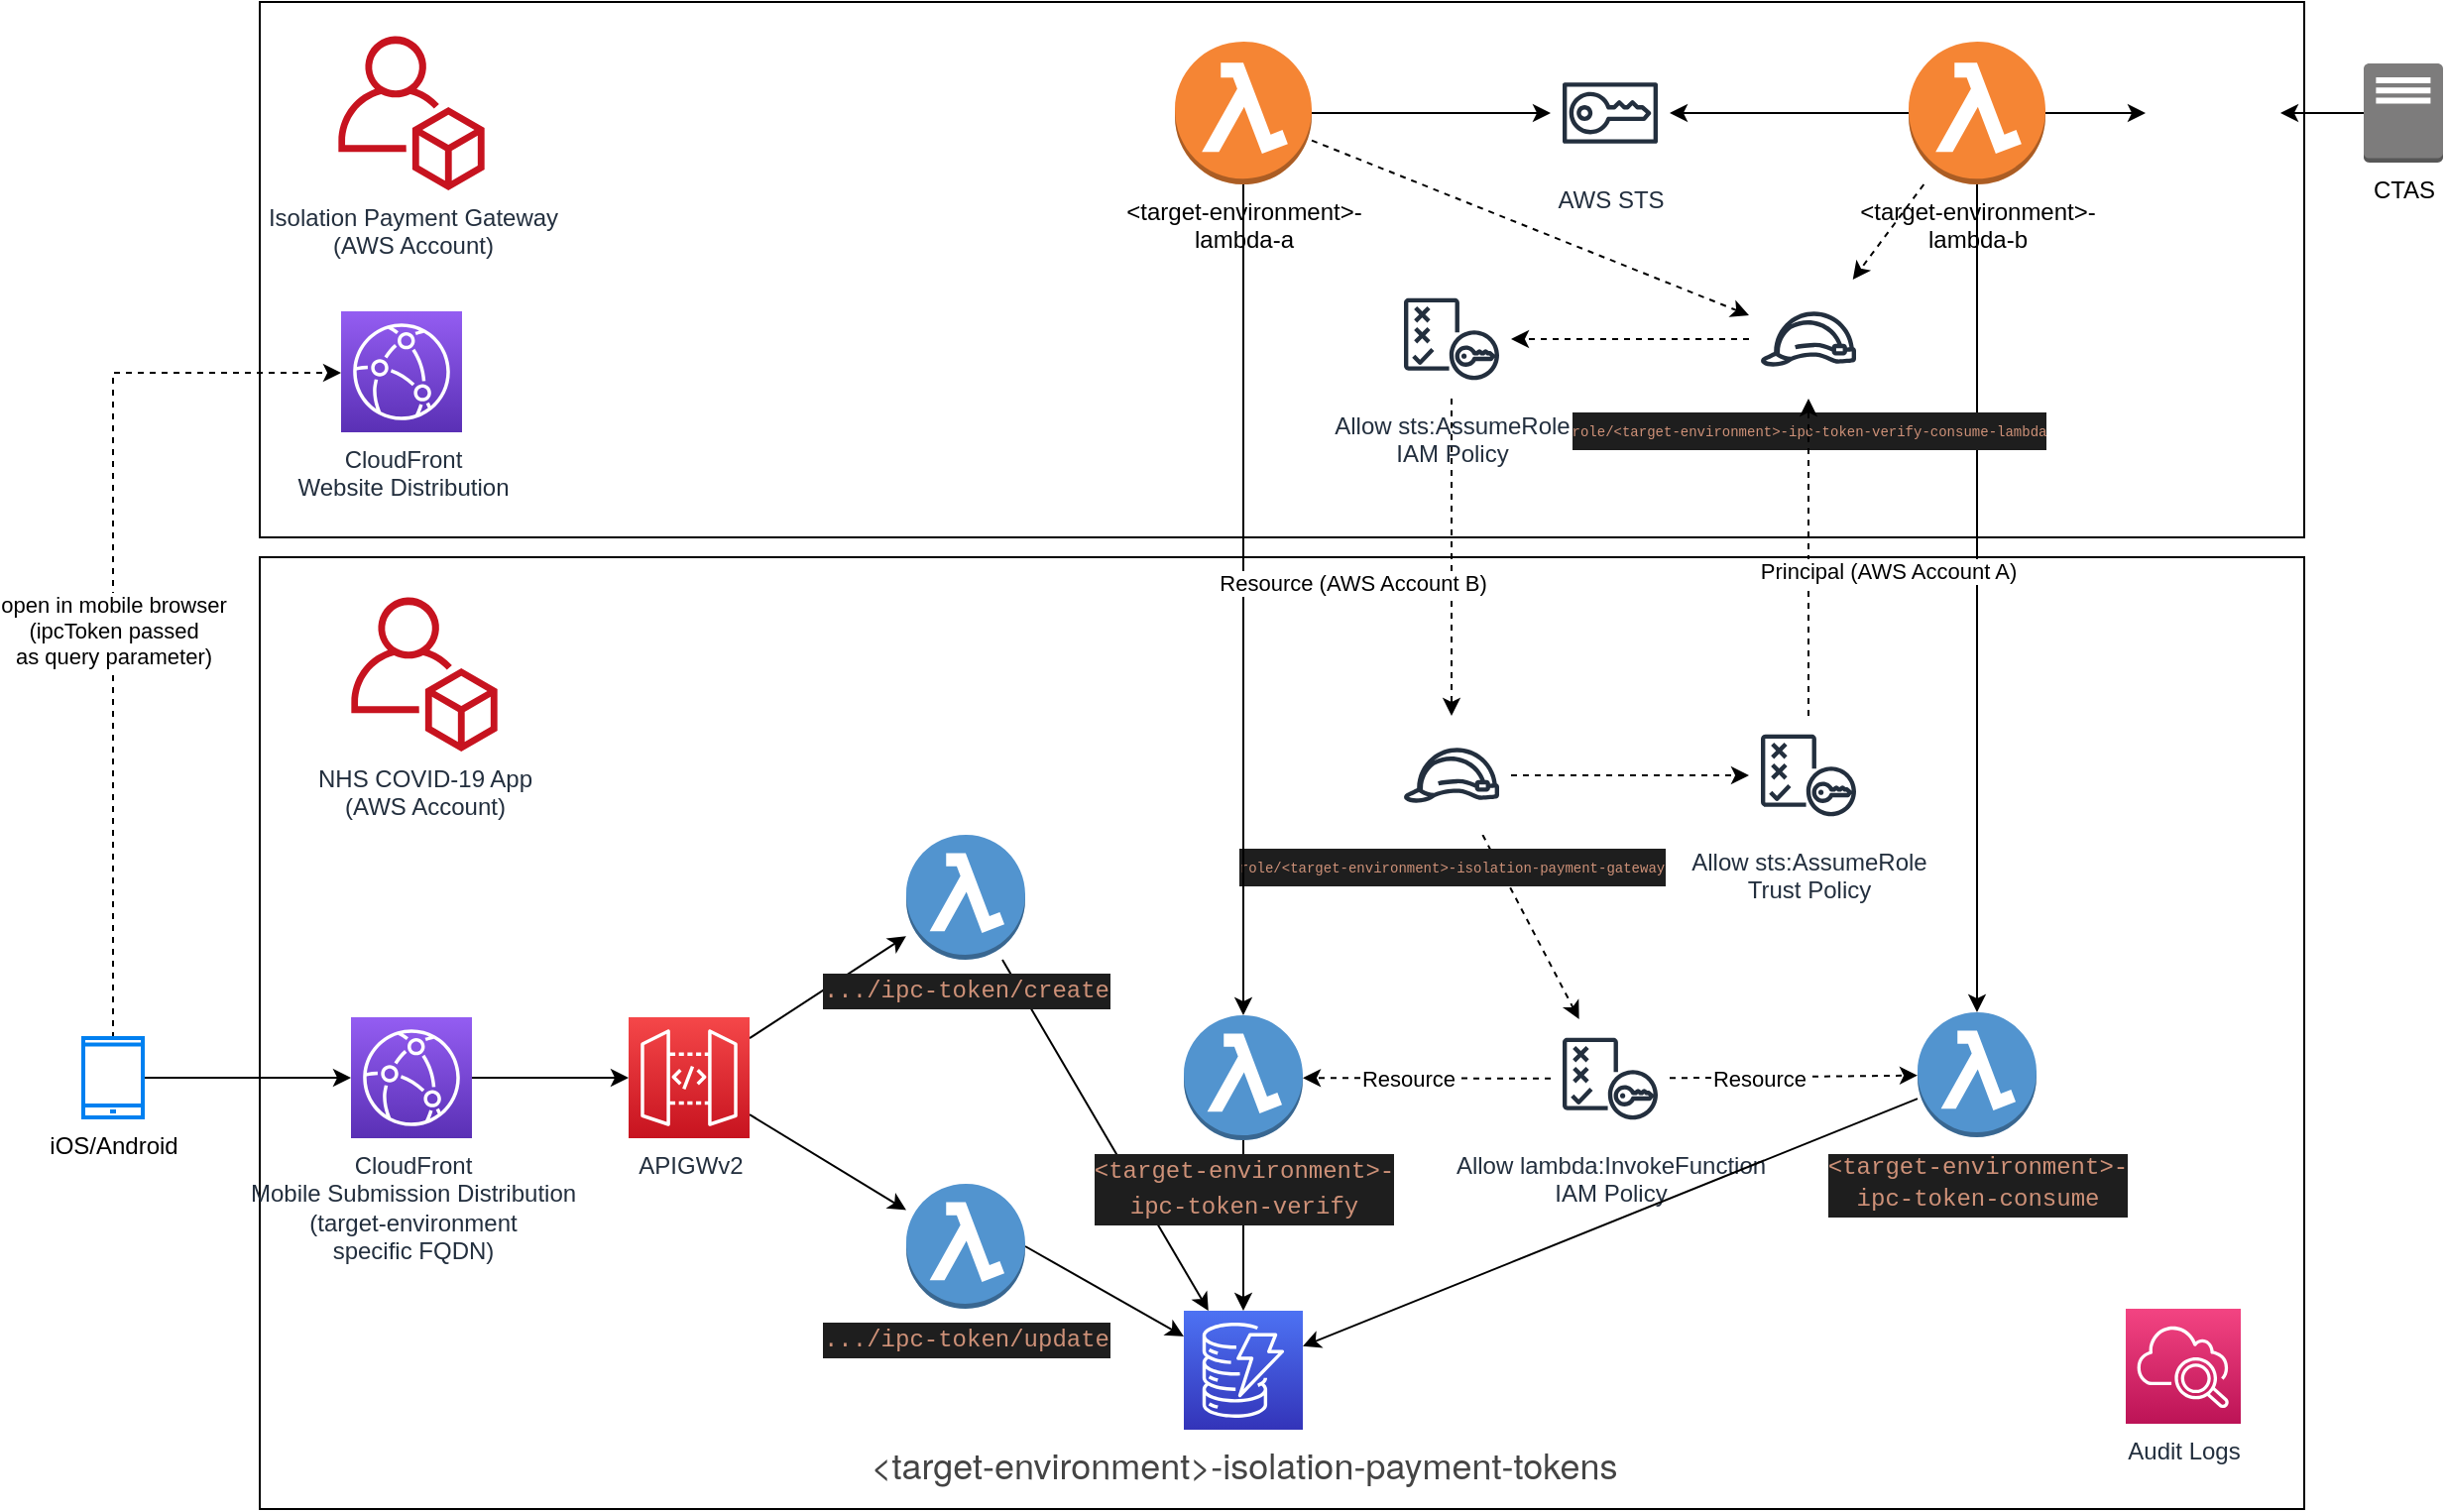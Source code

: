 <mxfile version="13.9.9" type="device"><diagram id="rtps9p1ONk_gTZDP592s" name="Page-1"><mxGraphModel dx="2066" dy="1161" grid="1" gridSize="10" guides="1" tooltips="1" connect="1" arrows="1" fold="1" page="1" pageScale="1" pageWidth="1169" pageHeight="827" math="0" shadow="0"><root><mxCell id="0"/><mxCell id="1" parent="0"/><mxCell id="8e_N3dY7H0A2S_7NYl0V-35" value="" style="rounded=0;whiteSpace=wrap;html=1;" parent="1" vertex="1"><mxGeometry x="139" y="314" width="1031" height="480" as="geometry"/></mxCell><mxCell id="8e_N3dY7H0A2S_7NYl0V-2" value="Allow&amp;nbsp;lambda:InvokeFunction&lt;br&gt;IAM Policy" style="outlineConnect=0;fontColor=#232F3E;gradientColor=none;strokeColor=#232F3E;fillColor=#ffffff;dashed=0;verticalLabelPosition=bottom;verticalAlign=top;align=center;html=1;fontSize=12;fontStyle=0;aspect=fixed;shape=mxgraph.aws4.resourceIcon;resIcon=mxgraph.aws4.policy;" parent="1" vertex="1"><mxGeometry x="790" y="547" width="60" height="60" as="geometry"/></mxCell><mxCell id="8e_N3dY7H0A2S_7NYl0V-34" value="" style="rounded=0;whiteSpace=wrap;html=1;" parent="1" vertex="1"><mxGeometry x="139" y="34" width="1031" height="270" as="geometry"/></mxCell><mxCell id="8e_N3dY7H0A2S_7NYl0V-20" style="edgeStyle=none;rounded=0;orthogonalLoop=1;jettySize=auto;html=1;dashed=1;" parent="1" source="8e_N3dY7H0A2S_7NYl0V-2" target="8e_N3dY7H0A2S_7NYl0V-5" edge="1"><mxGeometry relative="1" as="geometry"/></mxCell><mxCell id="8e_N3dY7H0A2S_7NYl0V-59" value="Resource" style="edgeLabel;html=1;align=center;verticalAlign=middle;resizable=0;points=[];" parent="8e_N3dY7H0A2S_7NYl0V-20" vertex="1" connectable="0"><mxGeometry x="-0.29" y="-1" relative="1" as="geometry"><mxPoint as="offset"/></mxGeometry></mxCell><mxCell id="8e_N3dY7H0A2S_7NYl0V-21" style="edgeStyle=none;rounded=0;orthogonalLoop=1;jettySize=auto;html=1;dashed=1;" parent="1" source="8e_N3dY7H0A2S_7NYl0V-2" target="8e_N3dY7H0A2S_7NYl0V-4" edge="1"><mxGeometry relative="1" as="geometry"/></mxCell><mxCell id="8e_N3dY7H0A2S_7NYl0V-58" value="Resource" style="edgeLabel;html=1;align=center;verticalAlign=middle;resizable=0;points=[];" parent="8e_N3dY7H0A2S_7NYl0V-21" vertex="1" connectable="0"><mxGeometry x="0.156" relative="1" as="geometry"><mxPoint as="offset"/></mxGeometry></mxCell><mxCell id="8e_N3dY7H0A2S_7NYl0V-22" style="edgeStyle=none;rounded=0;orthogonalLoop=1;jettySize=auto;html=1;dashed=1;" parent="1" source="8e_N3dY7H0A2S_7NYl0V-3" target="8e_N3dY7H0A2S_7NYl0V-2" edge="1"><mxGeometry relative="1" as="geometry"/></mxCell><mxCell id="8e_N3dY7H0A2S_7NYl0V-55" style="edgeStyle=none;rounded=0;orthogonalLoop=1;jettySize=auto;html=1;dashed=1;" parent="1" source="8e_N3dY7H0A2S_7NYl0V-3" target="8e_N3dY7H0A2S_7NYl0V-54" edge="1"><mxGeometry relative="1" as="geometry"/></mxCell><mxCell id="8e_N3dY7H0A2S_7NYl0V-3" value="&lt;div style=&quot;color: rgb(212 , 212 , 212) ; background-color: rgb(30 , 30 , 30) ; font-family: &amp;#34;menlo&amp;#34; , &amp;#34;monaco&amp;#34; , &amp;#34;courier new&amp;#34; , monospace ; line-height: 18px&quot;&gt;&lt;span style=&quot;color: #ce9178&quot;&gt;&lt;font style=&quot;font-size: 7px&quot;&gt;role/&amp;lt;target-environment&amp;gt;-isolation-payment-gateway&lt;/font&gt;&lt;/span&gt;&lt;/div&gt;" style="outlineConnect=0;fontColor=#232F3E;gradientColor=none;strokeColor=#232F3E;fillColor=#ffffff;dashed=0;verticalLabelPosition=bottom;verticalAlign=top;align=center;html=1;fontSize=12;fontStyle=0;aspect=fixed;shape=mxgraph.aws4.resourceIcon;resIcon=mxgraph.aws4.role;" parent="1" vertex="1"><mxGeometry x="710" y="394" width="60" height="60" as="geometry"/></mxCell><mxCell id="8e_N3dY7H0A2S_7NYl0V-16" style="edgeStyle=none;rounded=0;orthogonalLoop=1;jettySize=auto;html=1;" parent="1" source="8e_N3dY7H0A2S_7NYl0V-4" target="8e_N3dY7H0A2S_7NYl0V-14" edge="1"><mxGeometry relative="1" as="geometry"/></mxCell><mxCell id="8e_N3dY7H0A2S_7NYl0V-17" style="edgeStyle=none;rounded=0;orthogonalLoop=1;jettySize=auto;html=1;" parent="1" source="8e_N3dY7H0A2S_7NYl0V-5" target="8e_N3dY7H0A2S_7NYl0V-14" edge="1"><mxGeometry relative="1" as="geometry"/></mxCell><mxCell id="8e_N3dY7H0A2S_7NYl0V-5" value="&lt;span style=&quot;color: rgb(206 , 145 , 120) ; font-family: &amp;#34;menlo&amp;#34; , &amp;#34;monaco&amp;#34; , &amp;#34;courier new&amp;#34; , monospace ; background-color: rgb(30 , 30 , 30)&quot;&gt;&amp;lt;target-environment&amp;gt;-&lt;/span&gt;&lt;div style=&quot;color: rgb(212 , 212 , 212) ; background-color: rgb(30 , 30 , 30) ; font-family: &amp;#34;menlo&amp;#34; , &amp;#34;monaco&amp;#34; , &amp;#34;courier new&amp;#34; , monospace ; line-height: 18px&quot;&gt;&lt;span style=&quot;color: #ce9178&quot;&gt;ipc-token-consume&lt;/span&gt;&lt;/div&gt;" style="outlineConnect=0;dashed=0;verticalLabelPosition=bottom;verticalAlign=top;align=center;html=1;shape=mxgraph.aws3.lambda_function;fillColor=#5294CF;gradientColor=none;" parent="1" vertex="1"><mxGeometry x="975" y="543.5" width="60" height="63" as="geometry"/></mxCell><mxCell id="8e_N3dY7H0A2S_7NYl0V-29" style="edgeStyle=none;rounded=0;orthogonalLoop=1;jettySize=auto;html=1;" parent="1" source="8e_N3dY7H0A2S_7NYl0V-6" target="8e_N3dY7H0A2S_7NYl0V-7" edge="1"><mxGeometry relative="1" as="geometry"/></mxCell><mxCell id="PTuPxkDtiH3rZg7_NhRp-2" style="rounded=0;orthogonalLoop=1;jettySize=auto;html=1;" edge="1" parent="1" source="8e_N3dY7H0A2S_7NYl0V-6" target="PTuPxkDtiH3rZg7_NhRp-1"><mxGeometry relative="1" as="geometry"/></mxCell><mxCell id="8e_N3dY7H0A2S_7NYl0V-6" value="APIGWv2" style="outlineConnect=0;fontColor=#232F3E;gradientColor=#F54749;gradientDirection=north;fillColor=#C7131F;strokeColor=#ffffff;dashed=0;verticalLabelPosition=bottom;verticalAlign=top;align=center;html=1;fontSize=12;fontStyle=0;aspect=fixed;shape=mxgraph.aws4.resourceIcon;resIcon=mxgraph.aws4.api_gateway;" parent="1" vertex="1"><mxGeometry x="325" y="546" width="61" height="61" as="geometry"/></mxCell><mxCell id="8e_N3dY7H0A2S_7NYl0V-15" style="rounded=0;orthogonalLoop=1;jettySize=auto;html=1;" parent="1" source="8e_N3dY7H0A2S_7NYl0V-7" target="8e_N3dY7H0A2S_7NYl0V-14" edge="1"><mxGeometry relative="1" as="geometry"/></mxCell><mxCell id="8e_N3dY7H0A2S_7NYl0V-7" value="&lt;div style=&quot;color: rgb(212 , 212 , 212) ; background-color: rgb(30 , 30 , 30) ; font-family: &amp;#34;menlo&amp;#34; , &amp;#34;monaco&amp;#34; , &amp;#34;courier new&amp;#34; , monospace ; line-height: 18px&quot;&gt;&lt;span style=&quot;color: rgb(206 , 145 , 120)&quot;&gt;.../ipc-token/create&lt;/span&gt;&lt;br&gt;&lt;/div&gt;" style="outlineConnect=0;dashed=0;verticalLabelPosition=bottom;verticalAlign=top;align=center;html=1;shape=mxgraph.aws3.lambda_function;fillColor=#5294CF;gradientColor=none;" parent="1" vertex="1"><mxGeometry x="465" y="454" width="60" height="63" as="geometry"/></mxCell><mxCell id="8e_N3dY7H0A2S_7NYl0V-28" style="edgeStyle=none;rounded=0;orthogonalLoop=1;jettySize=auto;html=1;" parent="1" source="8e_N3dY7H0A2S_7NYl0V-9" target="8e_N3dY7H0A2S_7NYl0V-6" edge="1"><mxGeometry relative="1" as="geometry"/></mxCell><mxCell id="8e_N3dY7H0A2S_7NYl0V-9" value="CloudFront&lt;br&gt;Mobile Submission Distribution&lt;br&gt;(target-environment&lt;br&gt;specific FQDN)" style="outlineConnect=0;fontColor=#232F3E;gradientColor=#945DF2;gradientDirection=north;fillColor=#5A30B5;strokeColor=#ffffff;dashed=0;verticalLabelPosition=bottom;verticalAlign=top;align=center;html=1;fontSize=12;fontStyle=0;aspect=fixed;shape=mxgraph.aws4.resourceIcon;resIcon=mxgraph.aws4.cloudfront;" parent="1" vertex="1"><mxGeometry x="185" y="546" width="61" height="61" as="geometry"/></mxCell><mxCell id="8e_N3dY7H0A2S_7NYl0V-19" style="edgeStyle=none;rounded=0;orthogonalLoop=1;jettySize=auto;html=1;" parent="1" source="8e_N3dY7H0A2S_7NYl0V-10" target="8e_N3dY7H0A2S_7NYl0V-5" edge="1"><mxGeometry relative="1" as="geometry"/></mxCell><mxCell id="8e_N3dY7H0A2S_7NYl0V-41" style="edgeStyle=none;rounded=0;orthogonalLoop=1;jettySize=auto;html=1;dashed=1;" parent="1" source="8e_N3dY7H0A2S_7NYl0V-10" target="8e_N3dY7H0A2S_7NYl0V-39" edge="1"><mxGeometry relative="1" as="geometry"/></mxCell><mxCell id="8e_N3dY7H0A2S_7NYl0V-66" style="edgeStyle=none;rounded=0;orthogonalLoop=1;jettySize=auto;html=1;" parent="1" source="8e_N3dY7H0A2S_7NYl0V-10" target="8e_N3dY7H0A2S_7NYl0V-64" edge="1"><mxGeometry relative="1" as="geometry"/></mxCell><mxCell id="PTuPxkDtiH3rZg7_NhRp-6" style="edgeStyle=none;rounded=0;orthogonalLoop=1;jettySize=auto;html=1;" edge="1" parent="1" source="8e_N3dY7H0A2S_7NYl0V-10" target="PTuPxkDtiH3rZg7_NhRp-4"><mxGeometry relative="1" as="geometry"/></mxCell><mxCell id="8e_N3dY7H0A2S_7NYl0V-10" value="&amp;lt;target-environment&amp;gt;-&lt;br&gt;lambda-b" style="outlineConnect=0;dashed=0;verticalLabelPosition=bottom;verticalAlign=top;align=center;html=1;shape=mxgraph.aws3.lambda_function;fillColor=#F58534;gradientColor=none;" parent="1" vertex="1"><mxGeometry x="970.5" y="54" width="69" height="72" as="geometry"/></mxCell><mxCell id="8e_N3dY7H0A2S_7NYl0V-18" style="edgeStyle=none;rounded=0;orthogonalLoop=1;jettySize=auto;html=1;" parent="1" source="8e_N3dY7H0A2S_7NYl0V-11" target="8e_N3dY7H0A2S_7NYl0V-4" edge="1"><mxGeometry relative="1" as="geometry"/></mxCell><mxCell id="8e_N3dY7H0A2S_7NYl0V-40" style="edgeStyle=none;rounded=0;orthogonalLoop=1;jettySize=auto;html=1;dashed=1;" parent="1" source="8e_N3dY7H0A2S_7NYl0V-11" target="8e_N3dY7H0A2S_7NYl0V-39" edge="1"><mxGeometry relative="1" as="geometry"/></mxCell><mxCell id="8e_N3dY7H0A2S_7NYl0V-65" style="edgeStyle=none;rounded=0;orthogonalLoop=1;jettySize=auto;html=1;" parent="1" source="8e_N3dY7H0A2S_7NYl0V-11" target="8e_N3dY7H0A2S_7NYl0V-64" edge="1"><mxGeometry relative="1" as="geometry"/></mxCell><mxCell id="8e_N3dY7H0A2S_7NYl0V-11" value="&amp;lt;target-environment&amp;gt;-&lt;br&gt;lambda-a" style="outlineConnect=0;dashed=0;verticalLabelPosition=bottom;verticalAlign=top;align=center;html=1;shape=mxgraph.aws3.lambda_function;fillColor=#F58534;gradientColor=none;" parent="1" vertex="1"><mxGeometry x="600.5" y="54" width="69" height="72" as="geometry"/></mxCell><mxCell id="8e_N3dY7H0A2S_7NYl0V-27" style="edgeStyle=none;rounded=0;orthogonalLoop=1;jettySize=auto;html=1;" parent="1" source="8e_N3dY7H0A2S_7NYl0V-13" target="8e_N3dY7H0A2S_7NYl0V-9" edge="1"><mxGeometry relative="1" as="geometry"><mxPoint x="119.75" y="575.654" as="sourcePoint"/></mxGeometry></mxCell><mxCell id="PTuPxkDtiH3rZg7_NhRp-9" style="edgeStyle=orthogonalEdgeStyle;rounded=0;orthogonalLoop=1;jettySize=auto;html=1;dashed=1;" edge="1" parent="1" source="8e_N3dY7H0A2S_7NYl0V-13" target="PTuPxkDtiH3rZg7_NhRp-8"><mxGeometry relative="1" as="geometry"><Array as="points"><mxPoint x="65" y="221"/></Array></mxGeometry></mxCell><mxCell id="PTuPxkDtiH3rZg7_NhRp-10" value="open in mobile browser&lt;br&gt;(ipcToken passed&lt;br&gt;as query parameter)" style="edgeLabel;html=1;align=center;verticalAlign=middle;resizable=0;points=[];" vertex="1" connectable="0" parent="PTuPxkDtiH3rZg7_NhRp-9"><mxGeometry x="-0.088" relative="1" as="geometry"><mxPoint as="offset"/></mxGeometry></mxCell><mxCell id="8e_N3dY7H0A2S_7NYl0V-13" value="iOS/Android" style="html=1;verticalLabelPosition=bottom;align=center;labelBackgroundColor=#ffffff;verticalAlign=top;strokeWidth=2;strokeColor=#0080F0;shadow=0;dashed=0;shape=mxgraph.ios7.icons.smartphone;" parent="1" vertex="1"><mxGeometry x="50" y="556.5" width="30" height="40" as="geometry"/></mxCell><mxCell id="8e_N3dY7H0A2S_7NYl0V-14" value="&lt;span style=&quot;color: rgb(68 , 68 , 68) ; font-family: &amp;#34;helvetica neue&amp;#34; , &amp;#34;roboto&amp;#34; , &amp;#34;arial&amp;#34; , &amp;#34;droid sans&amp;#34; , sans-serif ; font-size: 18px ; text-align: -webkit-left ; background-color: rgb(255 , 255 , 255)&quot;&gt;&amp;lt;target-environment&amp;gt;-isolation-payment-tokens&lt;/span&gt;" style="outlineConnect=0;fontColor=#232F3E;gradientColor=#4D72F3;gradientDirection=north;fillColor=#3334B9;strokeColor=#ffffff;dashed=0;verticalLabelPosition=bottom;verticalAlign=top;align=center;html=1;fontSize=12;fontStyle=0;aspect=fixed;shape=mxgraph.aws4.resourceIcon;resIcon=mxgraph.aws4.dynamodb;" parent="1" vertex="1"><mxGeometry x="605" y="694" width="60" height="60" as="geometry"/></mxCell><mxCell id="8e_N3dY7H0A2S_7NYl0V-32" value="NHS COVID-19 App&lt;br&gt;(AWS Account)" style="outlineConnect=0;fontColor=#232F3E;gradientColor=none;fillColor=#C7131F;strokeColor=none;dashed=0;verticalLabelPosition=bottom;verticalAlign=top;align=center;html=1;fontSize=12;fontStyle=0;aspect=fixed;pointerEvents=1;shape=mxgraph.aws4.organizations_account;" parent="1" vertex="1"><mxGeometry x="185" y="334" width="74" height="78" as="geometry"/></mxCell><mxCell id="8e_N3dY7H0A2S_7NYl0V-33" value="Isolation Payment Gateway&lt;br&gt;(AWS Account)" style="outlineConnect=0;fontColor=#232F3E;gradientColor=none;fillColor=#C7131F;strokeColor=none;dashed=0;verticalLabelPosition=bottom;verticalAlign=top;align=center;html=1;fontSize=12;fontStyle=0;aspect=fixed;pointerEvents=1;shape=mxgraph.aws4.organizations_account;" parent="1" vertex="1"><mxGeometry x="178.5" y="51" width="74" height="78" as="geometry"/></mxCell><mxCell id="8e_N3dY7H0A2S_7NYl0V-63" style="edgeStyle=none;rounded=0;orthogonalLoop=1;jettySize=auto;html=1;dashed=1;" parent="1" source="8e_N3dY7H0A2S_7NYl0V-39" target="8e_N3dY7H0A2S_7NYl0V-60" edge="1"><mxGeometry relative="1" as="geometry"/></mxCell><mxCell id="8e_N3dY7H0A2S_7NYl0V-39" value="&lt;div style=&quot;color: rgb(212 , 212 , 212) ; background-color: rgb(30 , 30 , 30) ; font-family: &amp;#34;menlo&amp;#34; , &amp;#34;monaco&amp;#34; , &amp;#34;courier new&amp;#34; , monospace ; line-height: 18px&quot;&gt;&lt;span style=&quot;color: #ce9178&quot;&gt;&lt;font style=&quot;font-size: 7px&quot;&gt;role/&amp;lt;target-environment&amp;gt;-ipc-token-verify-consume-lambda&lt;/font&gt;&lt;/span&gt;&lt;/div&gt;" style="outlineConnect=0;fontColor=#232F3E;gradientColor=none;strokeColor=#232F3E;fillColor=#ffffff;dashed=0;verticalLabelPosition=bottom;verticalAlign=top;align=center;html=1;fontSize=12;fontStyle=0;aspect=fixed;shape=mxgraph.aws4.resourceIcon;resIcon=mxgraph.aws4.role;" parent="1" vertex="1"><mxGeometry x="890" y="174" width="60" height="60" as="geometry"/></mxCell><mxCell id="8e_N3dY7H0A2S_7NYl0V-56" style="edgeStyle=none;rounded=0;orthogonalLoop=1;jettySize=auto;html=1;dashed=1;" parent="1" source="8e_N3dY7H0A2S_7NYl0V-54" target="8e_N3dY7H0A2S_7NYl0V-39" edge="1"><mxGeometry relative="1" as="geometry"/></mxCell><mxCell id="8e_N3dY7H0A2S_7NYl0V-57" value="Principal (AWS Account A)" style="edgeLabel;html=1;align=center;verticalAlign=middle;resizable=0;points=[];" parent="8e_N3dY7H0A2S_7NYl0V-56" vertex="1" connectable="0"><mxGeometry x="-0.152" y="-3" relative="1" as="geometry"><mxPoint x="36.73" y="-4.81" as="offset"/></mxGeometry></mxCell><mxCell id="8e_N3dY7H0A2S_7NYl0V-54" value="Allow sts:AssumeRole&lt;br&gt;Trust Policy" style="outlineConnect=0;fontColor=#232F3E;gradientColor=none;strokeColor=#232F3E;fillColor=#ffffff;dashed=0;verticalLabelPosition=bottom;verticalAlign=top;align=center;html=1;fontSize=12;fontStyle=0;aspect=fixed;shape=mxgraph.aws4.resourceIcon;resIcon=mxgraph.aws4.policy;" parent="1" vertex="1"><mxGeometry x="890" y="394" width="60" height="60" as="geometry"/></mxCell><mxCell id="8e_N3dY7H0A2S_7NYl0V-61" style="edgeStyle=none;rounded=0;orthogonalLoop=1;jettySize=auto;html=1;dashed=1;" parent="1" source="8e_N3dY7H0A2S_7NYl0V-60" target="8e_N3dY7H0A2S_7NYl0V-3" edge="1"><mxGeometry relative="1" as="geometry"/></mxCell><mxCell id="8e_N3dY7H0A2S_7NYl0V-62" value="Resource (AWS Account B)" style="edgeLabel;html=1;align=center;verticalAlign=middle;resizable=0;points=[];" parent="8e_N3dY7H0A2S_7NYl0V-61" vertex="1" connectable="0"><mxGeometry x="0.16" y="1" relative="1" as="geometry"><mxPoint x="-51.21" as="offset"/></mxGeometry></mxCell><mxCell id="8e_N3dY7H0A2S_7NYl0V-60" value="Allow sts:AssumeRole&lt;br&gt;IAM Policy" style="outlineConnect=0;fontColor=#232F3E;gradientColor=none;strokeColor=#232F3E;fillColor=#ffffff;dashed=0;verticalLabelPosition=bottom;verticalAlign=top;align=center;html=1;fontSize=12;fontStyle=0;aspect=fixed;shape=mxgraph.aws4.resourceIcon;resIcon=mxgraph.aws4.policy;" parent="1" vertex="1"><mxGeometry x="710" y="174" width="60" height="60" as="geometry"/></mxCell><mxCell id="8e_N3dY7H0A2S_7NYl0V-64" value="AWS STS" style="outlineConnect=0;fontColor=#232F3E;gradientColor=none;strokeColor=#232F3E;fillColor=#ffffff;dashed=0;verticalLabelPosition=bottom;verticalAlign=top;align=center;html=1;fontSize=12;fontStyle=0;aspect=fixed;shape=mxgraph.aws4.resourceIcon;resIcon=mxgraph.aws4.sts;" parent="1" vertex="1"><mxGeometry x="790" y="60" width="60" height="60" as="geometry"/></mxCell><mxCell id="PTuPxkDtiH3rZg7_NhRp-3" style="edgeStyle=none;rounded=0;orthogonalLoop=1;jettySize=auto;html=1;exitX=1;exitY=0.5;exitDx=0;exitDy=0;exitPerimeter=0;" edge="1" parent="1" source="PTuPxkDtiH3rZg7_NhRp-1" target="8e_N3dY7H0A2S_7NYl0V-14"><mxGeometry relative="1" as="geometry"/></mxCell><mxCell id="PTuPxkDtiH3rZg7_NhRp-1" value="&lt;div style=&quot;color: rgb(212 , 212 , 212) ; background-color: rgb(30 , 30 , 30) ; font-family: &amp;#34;menlo&amp;#34; , &amp;#34;monaco&amp;#34; , &amp;#34;courier new&amp;#34; , monospace ; line-height: 18px&quot;&gt;&lt;span style=&quot;color: rgb(206 , 145 , 120)&quot;&gt;.../ipc-token/update&lt;/span&gt;&lt;br&gt;&lt;/div&gt;" style="outlineConnect=0;dashed=0;verticalLabelPosition=bottom;verticalAlign=top;align=center;html=1;shape=mxgraph.aws3.lambda_function;fillColor=#5294CF;gradientColor=none;" vertex="1" parent="1"><mxGeometry x="465" y="630" width="60" height="63" as="geometry"/></mxCell><mxCell id="PTuPxkDtiH3rZg7_NhRp-4" value="" style="shape=image;html=1;verticalAlign=top;verticalLabelPosition=bottom;labelBackgroundColor=#ffffff;imageAspect=0;aspect=fixed;image=https://cdn2.iconfinder.com/data/icons/amazon-aws-stencils/100/App_Services_copy_Amazon_SQS_Queue-128.png" vertex="1" parent="1"><mxGeometry x="1090" y="56" width="68" height="68" as="geometry"/></mxCell><mxCell id="PTuPxkDtiH3rZg7_NhRp-12" style="edgeStyle=orthogonalEdgeStyle;rounded=0;orthogonalLoop=1;jettySize=auto;html=1;" edge="1" parent="1" source="PTuPxkDtiH3rZg7_NhRp-5" target="PTuPxkDtiH3rZg7_NhRp-4"><mxGeometry relative="1" as="geometry"/></mxCell><mxCell id="PTuPxkDtiH3rZg7_NhRp-5" value="CTAS" style="outlineConnect=0;dashed=0;verticalLabelPosition=bottom;verticalAlign=top;align=center;html=1;shape=mxgraph.aws3.traditional_server;fillColor=#7D7C7C;gradientColor=none;" vertex="1" parent="1"><mxGeometry x="1200" y="65" width="40" height="50" as="geometry"/></mxCell><mxCell id="PTuPxkDtiH3rZg7_NhRp-8" value="CloudFront&lt;br&gt;Website Distribution" style="outlineConnect=0;fontColor=#232F3E;gradientColor=#945DF2;gradientDirection=north;fillColor=#5A30B5;strokeColor=#ffffff;dashed=0;verticalLabelPosition=bottom;verticalAlign=top;align=center;html=1;fontSize=12;fontStyle=0;aspect=fixed;shape=mxgraph.aws4.resourceIcon;resIcon=mxgraph.aws4.cloudfront;" vertex="1" parent="1"><mxGeometry x="180" y="190" width="61" height="61" as="geometry"/></mxCell><mxCell id="8e_N3dY7H0A2S_7NYl0V-4" value="&lt;div style=&quot;color: rgb(212 , 212 , 212) ; background-color: rgb(30 , 30 , 30) ; font-family: &amp;#34;menlo&amp;#34; , &amp;#34;monaco&amp;#34; , &amp;#34;courier new&amp;#34; , monospace ; line-height: 18px&quot;&gt;&lt;span style=&quot;color: #ce9178&quot;&gt;&amp;lt;target-environment&amp;gt;-&lt;/span&gt;&lt;/div&gt;&lt;div style=&quot;color: rgb(212 , 212 , 212) ; background-color: rgb(30 , 30 , 30) ; font-family: &amp;#34;menlo&amp;#34; , &amp;#34;monaco&amp;#34; , &amp;#34;courier new&amp;#34; , monospace ; line-height: 18px&quot;&gt;&lt;span style=&quot;color: #ce9178&quot;&gt;ipc-token-verify&lt;/span&gt;&lt;/div&gt;" style="outlineConnect=0;dashed=0;verticalLabelPosition=bottom;verticalAlign=top;align=center;html=1;shape=mxgraph.aws3.lambda_function;fillColor=#5294CF;gradientColor=none;" parent="1" vertex="1"><mxGeometry x="605" y="545" width="60" height="63" as="geometry"/></mxCell><mxCell id="PTuPxkDtiH3rZg7_NhRp-11" value="Audit Logs" style="outlineConnect=0;fontColor=#232F3E;gradientColor=#F34482;gradientDirection=north;fillColor=#BC1356;strokeColor=#ffffff;dashed=0;verticalLabelPosition=bottom;verticalAlign=top;align=center;html=1;fontSize=12;fontStyle=0;aspect=fixed;shape=mxgraph.aws4.resourceIcon;resIcon=mxgraph.aws4.cloudwatch_2;" vertex="1" parent="1"><mxGeometry x="1080" y="693" width="58" height="58" as="geometry"/></mxCell></root></mxGraphModel></diagram></mxfile>